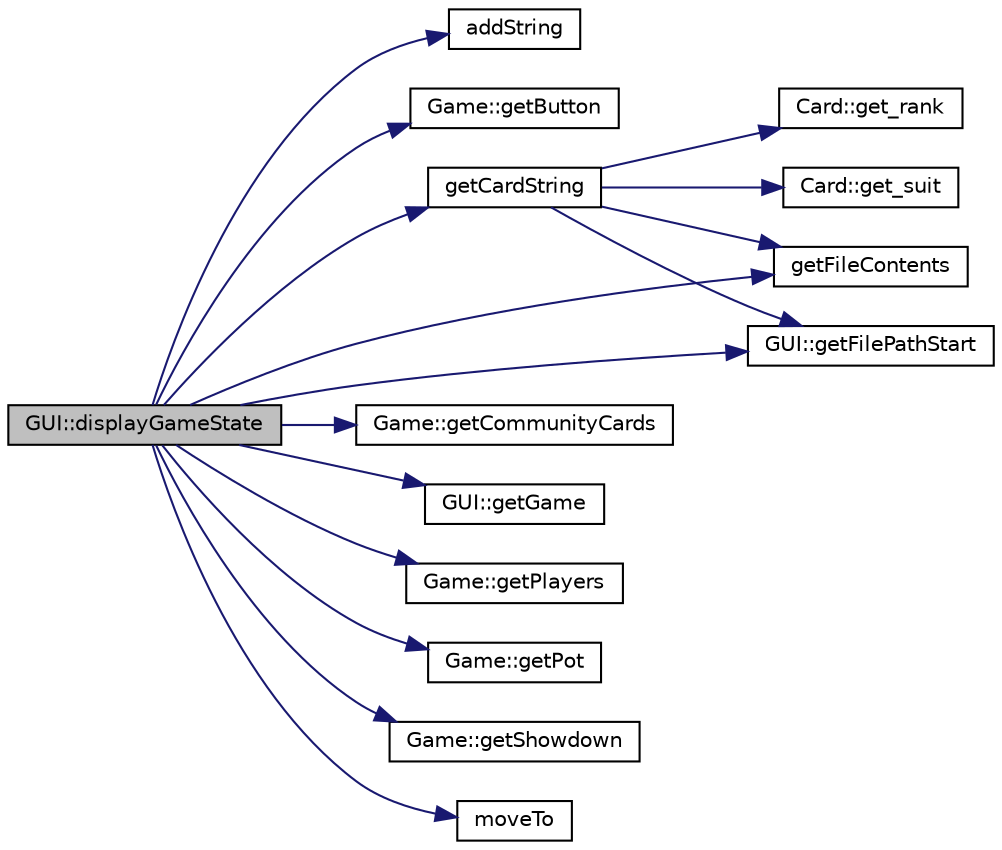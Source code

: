 digraph "GUI::displayGameState"
{
 // INTERACTIVE_SVG=YES
 // LATEX_PDF_SIZE
  edge [fontname="Helvetica",fontsize="10",labelfontname="Helvetica",labelfontsize="10"];
  node [fontname="Helvetica",fontsize="10",shape=record];
  rankdir="LR";
  Node1 [label="GUI::displayGameState",height=0.2,width=0.4,color="black", fillcolor="grey75", style="filled", fontcolor="black",tooltip="Displays the current state of the game."];
  Node1 -> Node2 [color="midnightblue",fontsize="10",style="solid",fontname="Helvetica"];
  Node2 [label="addString",height=0.2,width=0.4,color="black", fillcolor="white", style="filled",URL="$_g_u_i_8cpp.html#ae6720e4bc4b25d366b73e9fc9b8afd4b",tooltip=" "];
  Node1 -> Node3 [color="midnightblue",fontsize="10",style="solid",fontname="Helvetica"];
  Node3 [label="Game::getButton",height=0.2,width=0.4,color="black", fillcolor="white", style="filled",URL="$class_game.html#a4760c827f1396dfba471b22a79a4f7ee",tooltip="Gets the current position of the dealer button."];
  Node1 -> Node4 [color="midnightblue",fontsize="10",style="solid",fontname="Helvetica"];
  Node4 [label="getCardString",height=0.2,width=0.4,color="black", fillcolor="white", style="filled",URL="$_g_u_i_8cpp.html#a36b6f63142ee7d9e884ef846d5dd1a05",tooltip=" "];
  Node4 -> Node5 [color="midnightblue",fontsize="10",style="solid",fontname="Helvetica"];
  Node5 [label="Card::get_rank",height=0.2,width=0.4,color="black", fillcolor="white", style="filled",URL="$class_card.html#a684299c7ec09b07b09ff1072c7b908e3",tooltip="Gets the rank of the card."];
  Node4 -> Node6 [color="midnightblue",fontsize="10",style="solid",fontname="Helvetica"];
  Node6 [label="Card::get_suit",height=0.2,width=0.4,color="black", fillcolor="white", style="filled",URL="$class_card.html#a9df0b3ca31842ad2c8669cae24e543bf",tooltip="Gets the suit of the card."];
  Node4 -> Node7 [color="midnightblue",fontsize="10",style="solid",fontname="Helvetica"];
  Node7 [label="getFileContents",height=0.2,width=0.4,color="black", fillcolor="white", style="filled",URL="$_g_u_i_8cpp.html#a734f170642ae5d075a5f9f98fab8cfdf",tooltip=" "];
  Node4 -> Node8 [color="midnightblue",fontsize="10",style="solid",fontname="Helvetica"];
  Node8 [label="GUI::getFilePathStart",height=0.2,width=0.4,color="black", fillcolor="white", style="filled",URL="$class_g_u_i.html#a1b505eb7d9252e68a4c5fa341673f1c2",tooltip=" "];
  Node1 -> Node9 [color="midnightblue",fontsize="10",style="solid",fontname="Helvetica"];
  Node9 [label="Game::getCommunityCards",height=0.2,width=0.4,color="black", fillcolor="white", style="filled",URL="$class_game.html#ae8d1705be89f97f5ef13ba1a460502f2",tooltip="Gets the community cards on the table."];
  Node1 -> Node7 [color="midnightblue",fontsize="10",style="solid",fontname="Helvetica"];
  Node1 -> Node8 [color="midnightblue",fontsize="10",style="solid",fontname="Helvetica"];
  Node1 -> Node10 [color="midnightblue",fontsize="10",style="solid",fontname="Helvetica"];
  Node10 [label="GUI::getGame",height=0.2,width=0.4,color="black", fillcolor="white", style="filled",URL="$class_g_u_i.html#a8a11612f177718da765ea52bc74d62de",tooltip="Gets the game object for the GUI."];
  Node1 -> Node11 [color="midnightblue",fontsize="10",style="solid",fontname="Helvetica"];
  Node11 [label="Game::getPlayers",height=0.2,width=0.4,color="black", fillcolor="white", style="filled",URL="$class_game.html#a57e5aef2f67e77929842fab7a78404ea",tooltip="Gets the players in the game."];
  Node1 -> Node12 [color="midnightblue",fontsize="10",style="solid",fontname="Helvetica"];
  Node12 [label="Game::getPot",height=0.2,width=0.4,color="black", fillcolor="white", style="filled",URL="$class_game.html#a20b263146b74bb0c81341cfd26c44de6",tooltip="Gets the current pot size."];
  Node1 -> Node13 [color="midnightblue",fontsize="10",style="solid",fontname="Helvetica"];
  Node13 [label="Game::getShowdown",height=0.2,width=0.4,color="black", fillcolor="white", style="filled",URL="$class_game.html#ae10d3e9f219b74699aa150537440c041",tooltip="Checks if the game is at showdown."];
  Node1 -> Node14 [color="midnightblue",fontsize="10",style="solid",fontname="Helvetica"];
  Node14 [label="moveTo",height=0.2,width=0.4,color="black", fillcolor="white", style="filled",URL="$_g_u_i_8cpp.html#a0fcdefbd8531ccd32fad2d8d6caa7a76",tooltip=" "];
}

